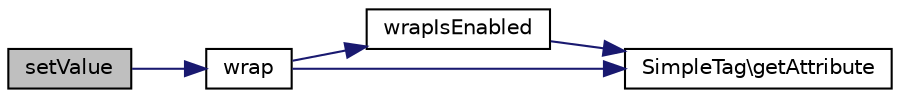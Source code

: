 digraph "setValue"
{
  edge [fontname="Helvetica",fontsize="10",labelfontname="Helvetica",labelfontsize="10"];
  node [fontname="Helvetica",fontsize="10",shape=record];
  rankdir="LR";
  Node1 [label="setValue",height=0.2,width=0.4,color="black", fillcolor="grey75", style="filled" fontcolor="black"];
  Node1 -> Node2 [color="midnightblue",fontsize="10",style="solid",fontname="Helvetica"];
  Node2 [label="wrap",height=0.2,width=0.4,color="black", fillcolor="white", style="filled",URL="$class_simple_text_area_tag.html#aabc049043e0c048b6754f4f65af8ce9e"];
  Node2 -> Node3 [color="midnightblue",fontsize="10",style="solid",fontname="Helvetica"];
  Node3 [label="wrapIsEnabled",height=0.2,width=0.4,color="black", fillcolor="white", style="filled",URL="$class_simple_text_area_tag.html#a92566f7f03b5a9e1211c5943e436fe8e"];
  Node3 -> Node4 [color="midnightblue",fontsize="10",style="solid",fontname="Helvetica"];
  Node4 [label="SimpleTag\\getAttribute",height=0.2,width=0.4,color="black", fillcolor="white", style="filled",URL="$class_simple_tag.html#a23c799cbfa1a6b6e2079dbbcf46ab4f7"];
  Node2 -> Node4 [color="midnightblue",fontsize="10",style="solid",fontname="Helvetica"];
}
